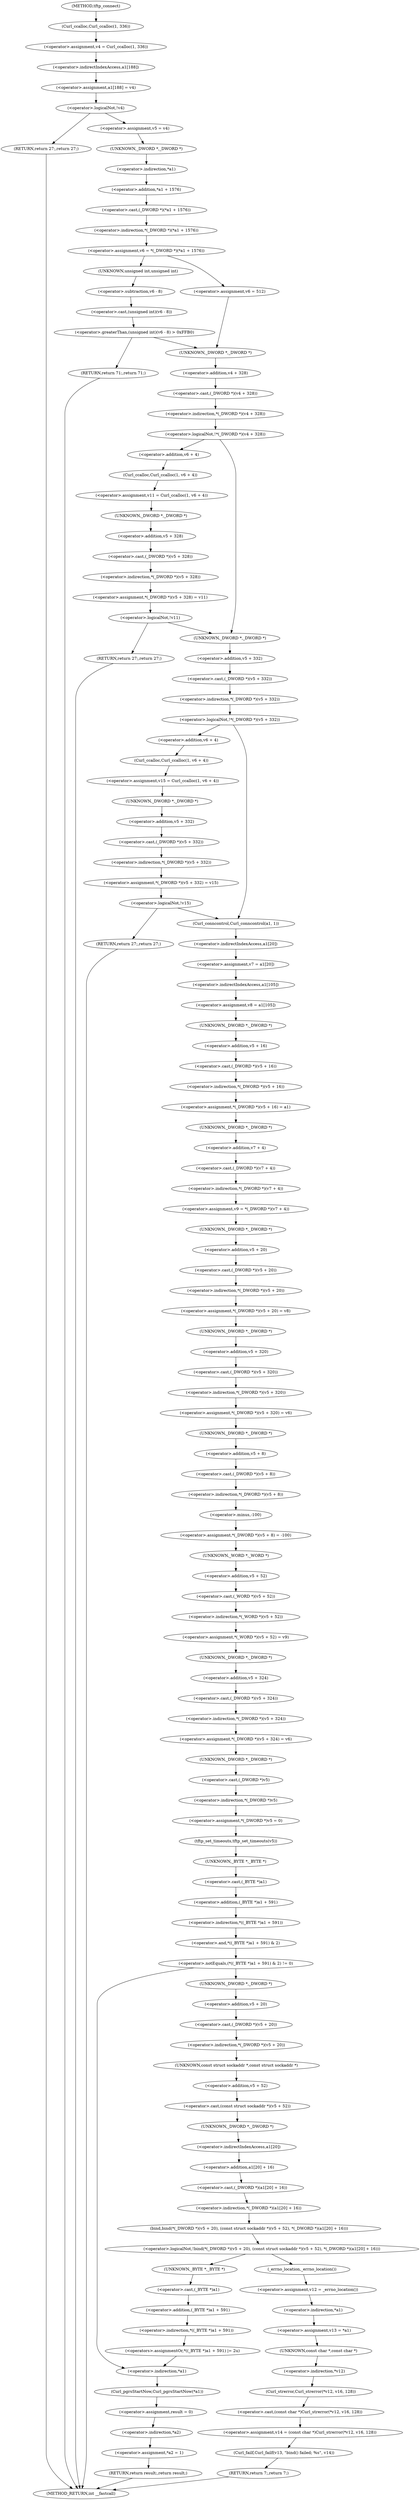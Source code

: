 digraph tftp_connect {  
"1000131" [label = "(<operator>.assignment,v4 = Curl_ccalloc(1, 336))" ]
"1000133" [label = "(Curl_ccalloc,Curl_ccalloc(1, 336))" ]
"1000136" [label = "(<operator>.assignment,a1[188] = v4)" ]
"1000137" [label = "(<operator>.indirectIndexAccess,a1[188])" ]
"1000142" [label = "(<operator>.logicalNot,!v4)" ]
"1000144" [label = "(RETURN,return 27;,return 27;)" ]
"1000146" [label = "(<operator>.assignment,v5 = v4)" ]
"1000149" [label = "(<operator>.assignment,v6 = *(_DWORD *)(*a1 + 1576))" ]
"1000151" [label = "(<operator>.indirection,*(_DWORD *)(*a1 + 1576))" ]
"1000152" [label = "(<operator>.cast,(_DWORD *)(*a1 + 1576))" ]
"1000153" [label = "(UNKNOWN,_DWORD *,_DWORD *)" ]
"1000154" [label = "(<operator>.addition,*a1 + 1576)" ]
"1000155" [label = "(<operator>.indirection,*a1)" ]
"1000162" [label = "(<operator>.greaterThan,(unsigned int)(v6 - 8) > 0xFFB0)" ]
"1000163" [label = "(<operator>.cast,(unsigned int)(v6 - 8))" ]
"1000164" [label = "(UNKNOWN,unsigned int,unsigned int)" ]
"1000165" [label = "(<operator>.subtraction,v6 - 8)" ]
"1000169" [label = "(RETURN,return 71;,return 71;)" ]
"1000173" [label = "(<operator>.assignment,v6 = 512)" ]
"1000177" [label = "(<operator>.logicalNot,!*(_DWORD *)(v4 + 328))" ]
"1000178" [label = "(<operator>.indirection,*(_DWORD *)(v4 + 328))" ]
"1000179" [label = "(<operator>.cast,(_DWORD *)(v4 + 328))" ]
"1000180" [label = "(UNKNOWN,_DWORD *,_DWORD *)" ]
"1000181" [label = "(<operator>.addition,v4 + 328)" ]
"1000185" [label = "(<operator>.assignment,v11 = Curl_ccalloc(1, v6 + 4))" ]
"1000187" [label = "(Curl_ccalloc,Curl_ccalloc(1, v6 + 4))" ]
"1000189" [label = "(<operator>.addition,v6 + 4)" ]
"1000192" [label = "(<operator>.assignment,*(_DWORD *)(v5 + 328) = v11)" ]
"1000193" [label = "(<operator>.indirection,*(_DWORD *)(v5 + 328))" ]
"1000194" [label = "(<operator>.cast,(_DWORD *)(v5 + 328))" ]
"1000195" [label = "(UNKNOWN,_DWORD *,_DWORD *)" ]
"1000196" [label = "(<operator>.addition,v5 + 328)" ]
"1000201" [label = "(<operator>.logicalNot,!v11)" ]
"1000203" [label = "(RETURN,return 27;,return 27;)" ]
"1000206" [label = "(<operator>.logicalNot,!*(_DWORD *)(v5 + 332))" ]
"1000207" [label = "(<operator>.indirection,*(_DWORD *)(v5 + 332))" ]
"1000208" [label = "(<operator>.cast,(_DWORD *)(v5 + 332))" ]
"1000209" [label = "(UNKNOWN,_DWORD *,_DWORD *)" ]
"1000210" [label = "(<operator>.addition,v5 + 332)" ]
"1000214" [label = "(<operator>.assignment,v15 = Curl_ccalloc(1, v6 + 4))" ]
"1000216" [label = "(Curl_ccalloc,Curl_ccalloc(1, v6 + 4))" ]
"1000218" [label = "(<operator>.addition,v6 + 4)" ]
"1000221" [label = "(<operator>.assignment,*(_DWORD *)(v5 + 332) = v15)" ]
"1000222" [label = "(<operator>.indirection,*(_DWORD *)(v5 + 332))" ]
"1000223" [label = "(<operator>.cast,(_DWORD *)(v5 + 332))" ]
"1000224" [label = "(UNKNOWN,_DWORD *,_DWORD *)" ]
"1000225" [label = "(<operator>.addition,v5 + 332)" ]
"1000230" [label = "(<operator>.logicalNot,!v15)" ]
"1000232" [label = "(RETURN,return 27;,return 27;)" ]
"1000234" [label = "(Curl_conncontrol,Curl_conncontrol(a1, 1))" ]
"1000237" [label = "(<operator>.assignment,v7 = a1[20])" ]
"1000239" [label = "(<operator>.indirectIndexAccess,a1[20])" ]
"1000242" [label = "(<operator>.assignment,v8 = a1[105])" ]
"1000244" [label = "(<operator>.indirectIndexAccess,a1[105])" ]
"1000247" [label = "(<operator>.assignment,*(_DWORD *)(v5 + 16) = a1)" ]
"1000248" [label = "(<operator>.indirection,*(_DWORD *)(v5 + 16))" ]
"1000249" [label = "(<operator>.cast,(_DWORD *)(v5 + 16))" ]
"1000250" [label = "(UNKNOWN,_DWORD *,_DWORD *)" ]
"1000251" [label = "(<operator>.addition,v5 + 16)" ]
"1000255" [label = "(<operator>.assignment,v9 = *(_DWORD *)(v7 + 4))" ]
"1000257" [label = "(<operator>.indirection,*(_DWORD *)(v7 + 4))" ]
"1000258" [label = "(<operator>.cast,(_DWORD *)(v7 + 4))" ]
"1000259" [label = "(UNKNOWN,_DWORD *,_DWORD *)" ]
"1000260" [label = "(<operator>.addition,v7 + 4)" ]
"1000263" [label = "(<operator>.assignment,*(_DWORD *)(v5 + 20) = v8)" ]
"1000264" [label = "(<operator>.indirection,*(_DWORD *)(v5 + 20))" ]
"1000265" [label = "(<operator>.cast,(_DWORD *)(v5 + 20))" ]
"1000266" [label = "(UNKNOWN,_DWORD *,_DWORD *)" ]
"1000267" [label = "(<operator>.addition,v5 + 20)" ]
"1000271" [label = "(<operator>.assignment,*(_DWORD *)(v5 + 320) = v6)" ]
"1000272" [label = "(<operator>.indirection,*(_DWORD *)(v5 + 320))" ]
"1000273" [label = "(<operator>.cast,(_DWORD *)(v5 + 320))" ]
"1000274" [label = "(UNKNOWN,_DWORD *,_DWORD *)" ]
"1000275" [label = "(<operator>.addition,v5 + 320)" ]
"1000279" [label = "(<operator>.assignment,*(_DWORD *)(v5 + 8) = -100)" ]
"1000280" [label = "(<operator>.indirection,*(_DWORD *)(v5 + 8))" ]
"1000281" [label = "(<operator>.cast,(_DWORD *)(v5 + 8))" ]
"1000282" [label = "(UNKNOWN,_DWORD *,_DWORD *)" ]
"1000283" [label = "(<operator>.addition,v5 + 8)" ]
"1000286" [label = "(<operator>.minus,-100)" ]
"1000288" [label = "(<operator>.assignment,*(_WORD *)(v5 + 52) = v9)" ]
"1000289" [label = "(<operator>.indirection,*(_WORD *)(v5 + 52))" ]
"1000290" [label = "(<operator>.cast,(_WORD *)(v5 + 52))" ]
"1000291" [label = "(UNKNOWN,_WORD *,_WORD *)" ]
"1000292" [label = "(<operator>.addition,v5 + 52)" ]
"1000296" [label = "(<operator>.assignment,*(_DWORD *)(v5 + 324) = v6)" ]
"1000297" [label = "(<operator>.indirection,*(_DWORD *)(v5 + 324))" ]
"1000298" [label = "(<operator>.cast,(_DWORD *)(v5 + 324))" ]
"1000299" [label = "(UNKNOWN,_DWORD *,_DWORD *)" ]
"1000300" [label = "(<operator>.addition,v5 + 324)" ]
"1000304" [label = "(<operator>.assignment,*(_DWORD *)v5 = 0)" ]
"1000305" [label = "(<operator>.indirection,*(_DWORD *)v5)" ]
"1000306" [label = "(<operator>.cast,(_DWORD *)v5)" ]
"1000307" [label = "(UNKNOWN,_DWORD *,_DWORD *)" ]
"1000310" [label = "(tftp_set_timeouts,tftp_set_timeouts(v5))" ]
"1000313" [label = "(<operator>.notEquals,(*((_BYTE *)a1 + 591) & 2) != 0)" ]
"1000314" [label = "(<operator>.and,*((_BYTE *)a1 + 591) & 2)" ]
"1000315" [label = "(<operator>.indirection,*((_BYTE *)a1 + 591))" ]
"1000316" [label = "(<operator>.addition,(_BYTE *)a1 + 591)" ]
"1000317" [label = "(<operator>.cast,(_BYTE *)a1)" ]
"1000318" [label = "(UNKNOWN,_BYTE *,_BYTE *)" ]
"1000325" [label = "(Curl_pgrsStartNow,Curl_pgrsStartNow(*a1))" ]
"1000326" [label = "(<operator>.indirection,*a1)" ]
"1000328" [label = "(<operator>.assignment,result = 0)" ]
"1000331" [label = "(<operator>.assignment,*a2 = 1)" ]
"1000332" [label = "(<operator>.indirection,*a2)" ]
"1000335" [label = "(RETURN,return result;,return result;)" ]
"1000338" [label = "(<operator>.logicalNot,!bind(*(_DWORD *)(v5 + 20), (const struct sockaddr *)(v5 + 52), *(_DWORD *)(a1[20] + 16)))" ]
"1000339" [label = "(bind,bind(*(_DWORD *)(v5 + 20), (const struct sockaddr *)(v5 + 52), *(_DWORD *)(a1[20] + 16)))" ]
"1000340" [label = "(<operator>.indirection,*(_DWORD *)(v5 + 20))" ]
"1000341" [label = "(<operator>.cast,(_DWORD *)(v5 + 20))" ]
"1000342" [label = "(UNKNOWN,_DWORD *,_DWORD *)" ]
"1000343" [label = "(<operator>.addition,v5 + 20)" ]
"1000346" [label = "(<operator>.cast,(const struct sockaddr *)(v5 + 52))" ]
"1000347" [label = "(UNKNOWN,const struct sockaddr *,const struct sockaddr *)" ]
"1000348" [label = "(<operator>.addition,v5 + 52)" ]
"1000351" [label = "(<operator>.indirection,*(_DWORD *)(a1[20] + 16))" ]
"1000352" [label = "(<operator>.cast,(_DWORD *)(a1[20] + 16))" ]
"1000353" [label = "(UNKNOWN,_DWORD *,_DWORD *)" ]
"1000354" [label = "(<operator>.addition,a1[20] + 16)" ]
"1000355" [label = "(<operator>.indirectIndexAccess,a1[20])" ]
"1000360" [label = "(<operators>.assignmentOr,*((_BYTE *)a1 + 591) |= 2u)" ]
"1000361" [label = "(<operator>.indirection,*((_BYTE *)a1 + 591))" ]
"1000362" [label = "(<operator>.addition,(_BYTE *)a1 + 591)" ]
"1000363" [label = "(<operator>.cast,(_BYTE *)a1)" ]
"1000364" [label = "(UNKNOWN,_BYTE *,_BYTE *)" ]
"1000369" [label = "(<operator>.assignment,v12 = _errno_location())" ]
"1000371" [label = "(_errno_location,_errno_location())" ]
"1000372" [label = "(<operator>.assignment,v13 = *a1)" ]
"1000374" [label = "(<operator>.indirection,*a1)" ]
"1000376" [label = "(<operator>.assignment,v14 = (const char *)Curl_strerror(*v12, v16, 128))" ]
"1000378" [label = "(<operator>.cast,(const char *)Curl_strerror(*v12, v16, 128))" ]
"1000379" [label = "(UNKNOWN,const char *,const char *)" ]
"1000380" [label = "(Curl_strerror,Curl_strerror(*v12, v16, 128))" ]
"1000381" [label = "(<operator>.indirection,*v12)" ]
"1000385" [label = "(Curl_failf,Curl_failf(v13, \"bind() failed; %s\", v14))" ]
"1000389" [label = "(RETURN,return 7;,return 7;)" ]
"1000114" [label = "(METHOD,tftp_connect)" ]
"1000391" [label = "(METHOD_RETURN,int __fastcall)" ]
  "1000131" -> "1000137" 
  "1000133" -> "1000131" 
  "1000136" -> "1000142" 
  "1000137" -> "1000136" 
  "1000142" -> "1000144" 
  "1000142" -> "1000146" 
  "1000144" -> "1000391" 
  "1000146" -> "1000153" 
  "1000149" -> "1000164" 
  "1000149" -> "1000173" 
  "1000151" -> "1000149" 
  "1000152" -> "1000151" 
  "1000153" -> "1000155" 
  "1000154" -> "1000152" 
  "1000155" -> "1000154" 
  "1000162" -> "1000180" 
  "1000162" -> "1000169" 
  "1000163" -> "1000162" 
  "1000164" -> "1000165" 
  "1000165" -> "1000163" 
  "1000169" -> "1000391" 
  "1000173" -> "1000180" 
  "1000177" -> "1000209" 
  "1000177" -> "1000189" 
  "1000178" -> "1000177" 
  "1000179" -> "1000178" 
  "1000180" -> "1000181" 
  "1000181" -> "1000179" 
  "1000185" -> "1000195" 
  "1000187" -> "1000185" 
  "1000189" -> "1000187" 
  "1000192" -> "1000201" 
  "1000193" -> "1000192" 
  "1000194" -> "1000193" 
  "1000195" -> "1000196" 
  "1000196" -> "1000194" 
  "1000201" -> "1000209" 
  "1000201" -> "1000203" 
  "1000203" -> "1000391" 
  "1000206" -> "1000218" 
  "1000206" -> "1000234" 
  "1000207" -> "1000206" 
  "1000208" -> "1000207" 
  "1000209" -> "1000210" 
  "1000210" -> "1000208" 
  "1000214" -> "1000224" 
  "1000216" -> "1000214" 
  "1000218" -> "1000216" 
  "1000221" -> "1000230" 
  "1000222" -> "1000221" 
  "1000223" -> "1000222" 
  "1000224" -> "1000225" 
  "1000225" -> "1000223" 
  "1000230" -> "1000232" 
  "1000230" -> "1000234" 
  "1000232" -> "1000391" 
  "1000234" -> "1000239" 
  "1000237" -> "1000244" 
  "1000239" -> "1000237" 
  "1000242" -> "1000250" 
  "1000244" -> "1000242" 
  "1000247" -> "1000259" 
  "1000248" -> "1000247" 
  "1000249" -> "1000248" 
  "1000250" -> "1000251" 
  "1000251" -> "1000249" 
  "1000255" -> "1000266" 
  "1000257" -> "1000255" 
  "1000258" -> "1000257" 
  "1000259" -> "1000260" 
  "1000260" -> "1000258" 
  "1000263" -> "1000274" 
  "1000264" -> "1000263" 
  "1000265" -> "1000264" 
  "1000266" -> "1000267" 
  "1000267" -> "1000265" 
  "1000271" -> "1000282" 
  "1000272" -> "1000271" 
  "1000273" -> "1000272" 
  "1000274" -> "1000275" 
  "1000275" -> "1000273" 
  "1000279" -> "1000291" 
  "1000280" -> "1000286" 
  "1000281" -> "1000280" 
  "1000282" -> "1000283" 
  "1000283" -> "1000281" 
  "1000286" -> "1000279" 
  "1000288" -> "1000299" 
  "1000289" -> "1000288" 
  "1000290" -> "1000289" 
  "1000291" -> "1000292" 
  "1000292" -> "1000290" 
  "1000296" -> "1000307" 
  "1000297" -> "1000296" 
  "1000298" -> "1000297" 
  "1000299" -> "1000300" 
  "1000300" -> "1000298" 
  "1000304" -> "1000310" 
  "1000305" -> "1000304" 
  "1000306" -> "1000305" 
  "1000307" -> "1000306" 
  "1000310" -> "1000318" 
  "1000313" -> "1000342" 
  "1000313" -> "1000326" 
  "1000314" -> "1000313" 
  "1000315" -> "1000314" 
  "1000316" -> "1000315" 
  "1000317" -> "1000316" 
  "1000318" -> "1000317" 
  "1000325" -> "1000328" 
  "1000326" -> "1000325" 
  "1000328" -> "1000332" 
  "1000331" -> "1000335" 
  "1000332" -> "1000331" 
  "1000335" -> "1000391" 
  "1000338" -> "1000364" 
  "1000338" -> "1000371" 
  "1000339" -> "1000338" 
  "1000340" -> "1000347" 
  "1000341" -> "1000340" 
  "1000342" -> "1000343" 
  "1000343" -> "1000341" 
  "1000346" -> "1000353" 
  "1000347" -> "1000348" 
  "1000348" -> "1000346" 
  "1000351" -> "1000339" 
  "1000352" -> "1000351" 
  "1000353" -> "1000355" 
  "1000354" -> "1000352" 
  "1000355" -> "1000354" 
  "1000360" -> "1000326" 
  "1000361" -> "1000360" 
  "1000362" -> "1000361" 
  "1000363" -> "1000362" 
  "1000364" -> "1000363" 
  "1000369" -> "1000374" 
  "1000371" -> "1000369" 
  "1000372" -> "1000379" 
  "1000374" -> "1000372" 
  "1000376" -> "1000385" 
  "1000378" -> "1000376" 
  "1000379" -> "1000381" 
  "1000380" -> "1000378" 
  "1000381" -> "1000380" 
  "1000385" -> "1000389" 
  "1000389" -> "1000391" 
  "1000114" -> "1000133" 
}

